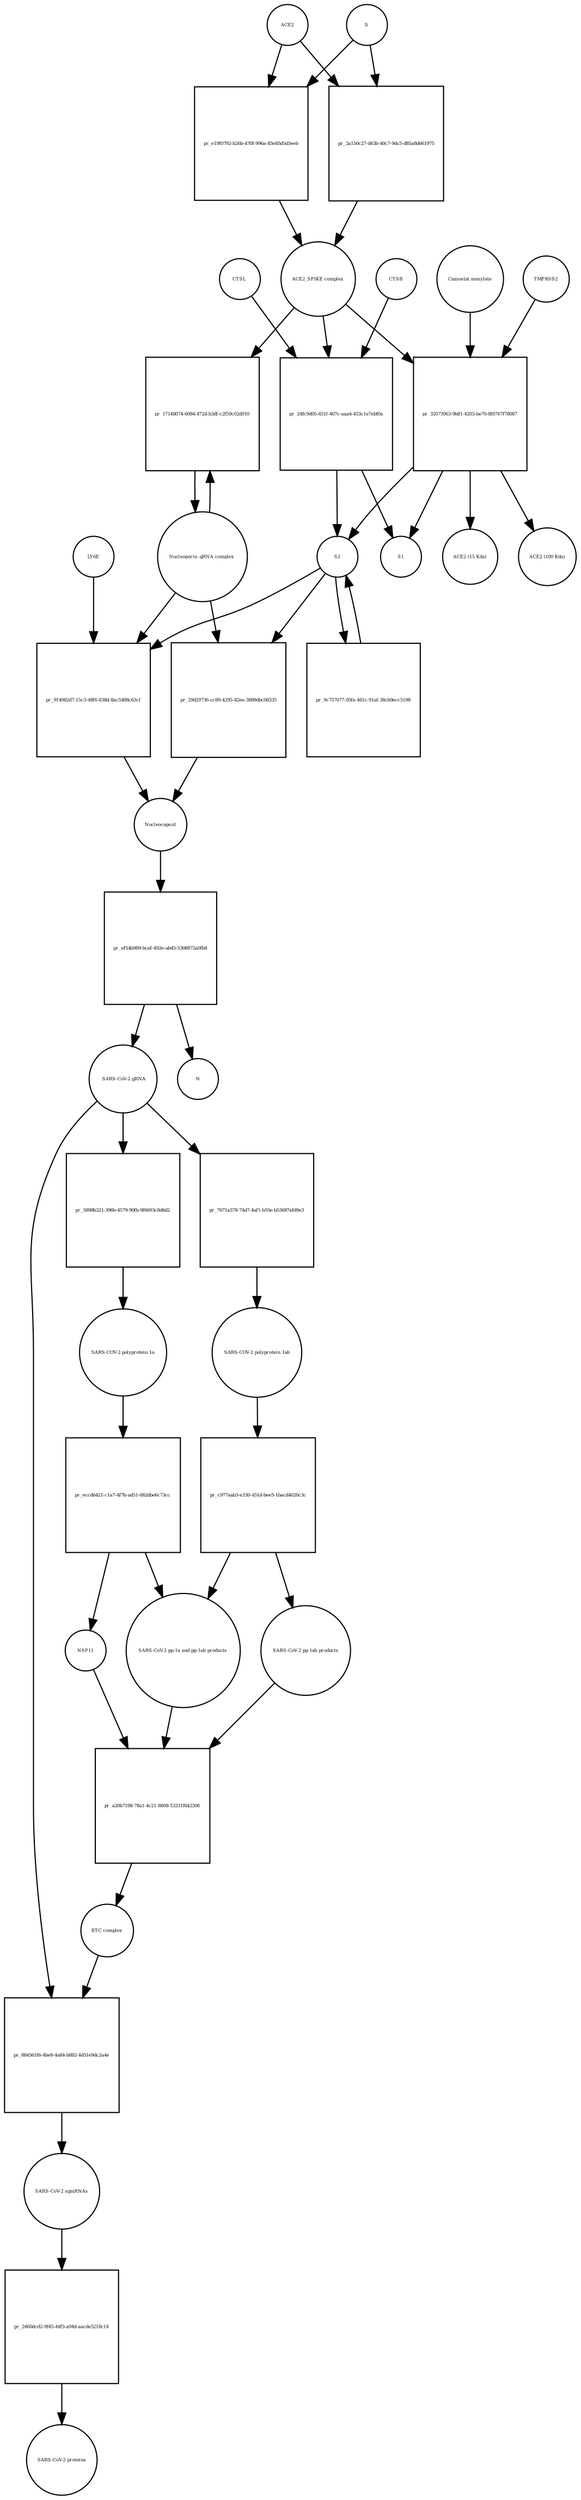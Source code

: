 strict digraph  {
ACE2 [annotation="", bipartite=0, cls=macromolecule, fontsize=4, label=ACE2, shape=circle];
"pr_e19f0792-b26b-470f-996a-83e85d5d5eeb" [annotation="", bipartite=1, cls=process, fontsize=4, label="pr_e19f0792-b26b-470f-996a-83e85d5d5eeb", shape=square];
"ACE2_SPIKE complex" [annotation="", bipartite=0, cls=complex, fontsize=4, label="ACE2_SPIKE complex", shape=circle];
S [annotation="", bipartite=0, cls="macromolecule multimer", fontsize=4, label=S, shape=circle];
"Nucleoporin_gRNA complex " [annotation="", bipartite=0, cls=complex, fontsize=4, label="Nucleoporin_gRNA complex ", shape=circle];
"pr_17148074-6084-472d-b3df-c2f59c02d910" [annotation="", bipartite=1, cls=process, fontsize=4, label="pr_17148074-6084-472d-b3df-c2f59c02d910", shape=square];
"pr_24fc9d05-651f-407c-aaa4-453c1e7ebf0a" [annotation="", bipartite=1, cls=process, fontsize=4, label="pr_24fc9d05-651f-407c-aaa4-453c1e7ebf0a", shape=square];
S2 [annotation="", bipartite=0, cls=macromolecule, fontsize=4, label=S2, shape=circle];
CTSB [annotation="", bipartite=0, cls=macromolecule, fontsize=4, label=CTSB, shape=circle];
CTSL [annotation="", bipartite=0, cls=macromolecule, fontsize=4, label=CTSL, shape=circle];
S1 [annotation="", bipartite=0, cls=macromolecule, fontsize=4, label=S1, shape=circle];
"pr_32073063-9b81-4203-be70-8f6767f78087" [annotation="", bipartite=1, cls=process, fontsize=4, label="pr_32073063-9b81-4203-be70-8f6767f78087", shape=square];
TMPRSS2 [annotation="", bipartite=0, cls=macromolecule, fontsize=4, label=TMPRSS2, shape=circle];
"Camostat mesylate" [annotation="urn_miriam_pubchem.compound_2536", bipartite=0, cls="simple chemical", fontsize=4, label="Camostat mesylate", shape=circle];
"ACE2 (15 Kda)" [annotation="", bipartite=0, cls=macromolecule, fontsize=4, label="ACE2 (15 Kda)", shape=circle];
"ACE2 (100 Kda)" [annotation="", bipartite=0, cls=macromolecule, fontsize=4, label="ACE2 (100 Kda)", shape=circle];
"pr_2a150c27-d63b-40c7-9dc5-d85a8d661975" [annotation="", bipartite=1, cls=process, fontsize=4, label="pr_2a150c27-d63b-40c7-9dc5-d85a8d661975", shape=square];
"pr_914982d7-15c3-48f6-838d-8ac5488c63cf" [annotation="", bipartite=1, cls=process, fontsize=4, label="pr_914982d7-15c3-48f6-838d-8ac5488c63cf", shape=square];
Nucleocapsid [annotation="", bipartite=0, cls=complex, fontsize=4, label=Nucleocapsid, shape=circle];
LY6E [annotation="", bipartite=0, cls=macromolecule, fontsize=4, label=LY6E, shape=circle];
"pr_9c757077-05fa-461c-91af-38cb9ecc5198" [annotation="", bipartite=1, cls=process, fontsize=4, label="pr_9c757077-05fa-461c-91af-38cb9ecc5198", shape=square];
"pr_29d29736-cc89-4295-82ee-3889dbc08335" [annotation="", bipartite=1, cls=process, fontsize=4, label="pr_29d29736-cc89-4295-82ee-3889dbc08335", shape=square];
" SARS-CoV-2 gRNA" [annotation="", bipartite=0, cls="nucleic acid feature", fontsize=4, label=" SARS-CoV-2 gRNA", shape=circle];
"pr_7671a578-74d7-4af1-b55e-b53687afd9e3" [annotation="", bipartite=1, cls=process, fontsize=4, label="pr_7671a578-74d7-4af1-b55e-b53687afd9e3", shape=square];
"SARS-COV-2 polyprotein 1ab" [annotation="", bipartite=0, cls=macromolecule, fontsize=4, label="SARS-COV-2 polyprotein 1ab", shape=circle];
"pr_ef54b989-bcaf-492e-ab45-5308872a0fb8" [annotation="", bipartite=1, cls=process, fontsize=4, label="pr_ef54b989-bcaf-492e-ab45-5308872a0fb8", shape=square];
N [annotation="", bipartite=0, cls=macromolecule, fontsize=4, label=N, shape=circle];
"pr_884561f6-4be8-4a84-b882-4d51e9dc2a4e" [annotation="", bipartite=1, cls=process, fontsize=4, label="pr_884561f6-4be8-4a84-b882-4d51e9dc2a4e", shape=square];
"SARS-CoV-2 sgmRNAs" [annotation="", bipartite=0, cls=complex, fontsize=4, label="SARS-CoV-2 sgmRNAs", shape=circle];
"RTC complex" [annotation="", bipartite=0, cls=complex, fontsize=4, label="RTC complex", shape=circle];
"pr_2460dcd2-9f45-44f3-a04d-aacde5218c14" [annotation="", bipartite=1, cls=process, fontsize=4, label="pr_2460dcd2-9f45-44f3-a04d-aacde5218c14", shape=square];
"SARS-CoV-2 proteins" [annotation="", bipartite=0, cls=complex, fontsize=4, label="SARS-CoV-2 proteins", shape=circle];
"pr_c977aab3-e330-451d-bee5-1bacd4020c3c" [annotation="", bipartite=1, cls=process, fontsize=4, label="pr_c977aab3-e330-451d-bee5-1bacd4020c3c", shape=square];
"SARS-CoV-2 pp-1ab products" [annotation="", bipartite=0, cls=complex, fontsize=4, label="SARS-CoV-2 pp-1ab products", shape=circle];
"SARS-CoV-2 pp-1a and pp-1ab products" [annotation="", bipartite=0, cls=complex, fontsize=4, label="SARS-CoV-2 pp-1a and pp-1ab products", shape=circle];
"pr_a20b7198-78a1-4c21-8808-53331f642306" [annotation="", bipartite=1, cls=process, fontsize=4, label="pr_a20b7198-78a1-4c21-8808-53331f642306", shape=square];
NSP11 [annotation="", bipartite=0, cls=macromolecule, fontsize=4, label=NSP11, shape=circle];
"SARS-COV-2 polyprotein 1a" [annotation="", bipartite=0, cls=macromolecule, fontsize=4, label="SARS-COV-2 polyprotein 1a", shape=circle];
"pr_eccd6421-c1a7-4f7b-ad51-082dbe6c73cc" [annotation="", bipartite=1, cls=process, fontsize=4, label="pr_eccd6421-c1a7-4f7b-ad51-082dbe6c73cc", shape=square];
"pr_5898b321-396b-4579-90fb-9f6693c8d6d2" [annotation="", bipartite=1, cls=process, fontsize=4, label="pr_5898b321-396b-4579-90fb-9f6693c8d6d2", shape=square];
ACE2 -> "pr_e19f0792-b26b-470f-996a-83e85d5d5eeb"  [annotation="", interaction_type=consumption];
ACE2 -> "pr_2a150c27-d63b-40c7-9dc5-d85a8d661975"  [annotation="", interaction_type=consumption];
"pr_e19f0792-b26b-470f-996a-83e85d5d5eeb" -> "ACE2_SPIKE complex"  [annotation="", interaction_type=production];
"ACE2_SPIKE complex" -> "pr_17148074-6084-472d-b3df-c2f59c02d910"  [annotation="urn_miriam_pubmed_32142651|urn_miriam_pubmed_32094589", interaction_type=stimulation];
"ACE2_SPIKE complex" -> "pr_24fc9d05-651f-407c-aaa4-453c1e7ebf0a"  [annotation="", interaction_type=consumption];
"ACE2_SPIKE complex" -> "pr_32073063-9b81-4203-be70-8f6767f78087"  [annotation="", interaction_type=consumption];
S -> "pr_e19f0792-b26b-470f-996a-83e85d5d5eeb"  [annotation="", interaction_type=consumption];
S -> "pr_2a150c27-d63b-40c7-9dc5-d85a8d661975"  [annotation="", interaction_type=consumption];
"Nucleoporin_gRNA complex " -> "pr_17148074-6084-472d-b3df-c2f59c02d910"  [annotation="", interaction_type=consumption];
"Nucleoporin_gRNA complex " -> "pr_914982d7-15c3-48f6-838d-8ac5488c63cf"  [annotation="", interaction_type=consumption];
"Nucleoporin_gRNA complex " -> "pr_29d29736-cc89-4295-82ee-3889dbc08335"  [annotation="", interaction_type=consumption];
"pr_17148074-6084-472d-b3df-c2f59c02d910" -> "Nucleoporin_gRNA complex "  [annotation="", interaction_type=production];
"pr_24fc9d05-651f-407c-aaa4-453c1e7ebf0a" -> S2  [annotation="", interaction_type=production];
"pr_24fc9d05-651f-407c-aaa4-453c1e7ebf0a" -> S1  [annotation="", interaction_type=production];
S2 -> "pr_914982d7-15c3-48f6-838d-8ac5488c63cf"  [annotation="urn_miriam_doi_10.1101%2F2020.03.05.979260|urn_miriam_doi_10.1101%2F2020.04.02.021469", interaction_type=stimulation];
S2 -> "pr_9c757077-05fa-461c-91af-38cb9ecc5198"  [annotation="", interaction_type=consumption];
S2 -> "pr_29d29736-cc89-4295-82ee-3889dbc08335"  [annotation="", interaction_type=stimulation];
CTSB -> "pr_24fc9d05-651f-407c-aaa4-453c1e7ebf0a"  [annotation=urn_miriam_pubmed_32142651, interaction_type=catalysis];
CTSL -> "pr_24fc9d05-651f-407c-aaa4-453c1e7ebf0a"  [annotation=urn_miriam_pubmed_32142651, interaction_type=catalysis];
"pr_32073063-9b81-4203-be70-8f6767f78087" -> S2  [annotation="", interaction_type=production];
"pr_32073063-9b81-4203-be70-8f6767f78087" -> S1  [annotation="", interaction_type=production];
"pr_32073063-9b81-4203-be70-8f6767f78087" -> "ACE2 (15 Kda)"  [annotation="", interaction_type=production];
"pr_32073063-9b81-4203-be70-8f6767f78087" -> "ACE2 (100 Kda)"  [annotation="", interaction_type=production];
TMPRSS2 -> "pr_32073063-9b81-4203-be70-8f6767f78087"  [annotation="urn_miriam_pubmed_32142651|urn_miriam_pubmed_32094589|urn_miriam_pubmed_24227843", interaction_type=catalysis];
"Camostat mesylate" -> "pr_32073063-9b81-4203-be70-8f6767f78087"  [annotation="urn_miriam_pubmed_32142651|urn_miriam_pubmed_32094589|urn_miriam_pubmed_24227843", interaction_type=inhibition];
"pr_2a150c27-d63b-40c7-9dc5-d85a8d661975" -> "ACE2_SPIKE complex"  [annotation="", interaction_type=production];
"pr_914982d7-15c3-48f6-838d-8ac5488c63cf" -> Nucleocapsid  [annotation="", interaction_type=production];
Nucleocapsid -> "pr_ef54b989-bcaf-492e-ab45-5308872a0fb8"  [annotation="", interaction_type=consumption];
LY6E -> "pr_914982d7-15c3-48f6-838d-8ac5488c63cf"  [annotation="urn_miriam_doi_10.1101%2F2020.03.05.979260|urn_miriam_doi_10.1101%2F2020.04.02.021469", interaction_type=inhibition];
"pr_9c757077-05fa-461c-91af-38cb9ecc5198" -> S2  [annotation="", interaction_type=production];
"pr_29d29736-cc89-4295-82ee-3889dbc08335" -> Nucleocapsid  [annotation="", interaction_type=production];
" SARS-CoV-2 gRNA" -> "pr_7671a578-74d7-4af1-b55e-b53687afd9e3"  [annotation="", interaction_type=consumption];
" SARS-CoV-2 gRNA" -> "pr_884561f6-4be8-4a84-b882-4d51e9dc2a4e"  [annotation="", interaction_type=consumption];
" SARS-CoV-2 gRNA" -> "pr_5898b321-396b-4579-90fb-9f6693c8d6d2"  [annotation="", interaction_type=consumption];
"pr_7671a578-74d7-4af1-b55e-b53687afd9e3" -> "SARS-COV-2 polyprotein 1ab"  [annotation="", interaction_type=production];
"SARS-COV-2 polyprotein 1ab" -> "pr_c977aab3-e330-451d-bee5-1bacd4020c3c"  [annotation=urn_miriam_pubmed_31226023, interaction_type=catalysis];
"pr_ef54b989-bcaf-492e-ab45-5308872a0fb8" -> " SARS-CoV-2 gRNA"  [annotation="", interaction_type=production];
"pr_ef54b989-bcaf-492e-ab45-5308872a0fb8" -> N  [annotation="", interaction_type=production];
"pr_884561f6-4be8-4a84-b882-4d51e9dc2a4e" -> "SARS-CoV-2 sgmRNAs"  [annotation="", interaction_type=production];
"SARS-CoV-2 sgmRNAs" -> "pr_2460dcd2-9f45-44f3-a04d-aacde5218c14"  [annotation="", interaction_type=consumption];
"RTC complex" -> "pr_884561f6-4be8-4a84-b882-4d51e9dc2a4e"  [annotation=urn_miriam_pubmed_31226023, interaction_type="necessary stimulation"];
"pr_2460dcd2-9f45-44f3-a04d-aacde5218c14" -> "SARS-CoV-2 proteins"  [annotation="", interaction_type=production];
"pr_c977aab3-e330-451d-bee5-1bacd4020c3c" -> "SARS-CoV-2 pp-1ab products"  [annotation="", interaction_type=production];
"pr_c977aab3-e330-451d-bee5-1bacd4020c3c" -> "SARS-CoV-2 pp-1a and pp-1ab products"  [annotation="", interaction_type=production];
"SARS-CoV-2 pp-1ab products" -> "pr_a20b7198-78a1-4c21-8808-53331f642306"  [annotation="", interaction_type=consumption];
"SARS-CoV-2 pp-1a and pp-1ab products" -> "pr_a20b7198-78a1-4c21-8808-53331f642306"  [annotation="", interaction_type=consumption];
"pr_a20b7198-78a1-4c21-8808-53331f642306" -> "RTC complex"  [annotation="", interaction_type=production];
NSP11 -> "pr_a20b7198-78a1-4c21-8808-53331f642306"  [annotation="", interaction_type=consumption];
"SARS-COV-2 polyprotein 1a" -> "pr_eccd6421-c1a7-4f7b-ad51-082dbe6c73cc"  [annotation=urn_miriam_pubmed_31226023, interaction_type=catalysis];
"pr_eccd6421-c1a7-4f7b-ad51-082dbe6c73cc" -> NSP11  [annotation="", interaction_type=production];
"pr_eccd6421-c1a7-4f7b-ad51-082dbe6c73cc" -> "SARS-CoV-2 pp-1a and pp-1ab products"  [annotation="", interaction_type=production];
"pr_5898b321-396b-4579-90fb-9f6693c8d6d2" -> "SARS-COV-2 polyprotein 1a"  [annotation="", interaction_type=production];
}
